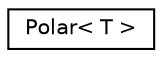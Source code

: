 digraph "Graphical Class Hierarchy"
{
  edge [fontname="Helvetica",fontsize="10",labelfontname="Helvetica",labelfontsize="10"];
  node [fontname="Helvetica",fontsize="10",shape=record];
  rankdir="LR";
  Node0 [label="Polar\< T \>",height=0.2,width=0.4,color="black", fillcolor="white", style="filled",URL="$classPolar.html"];
}
